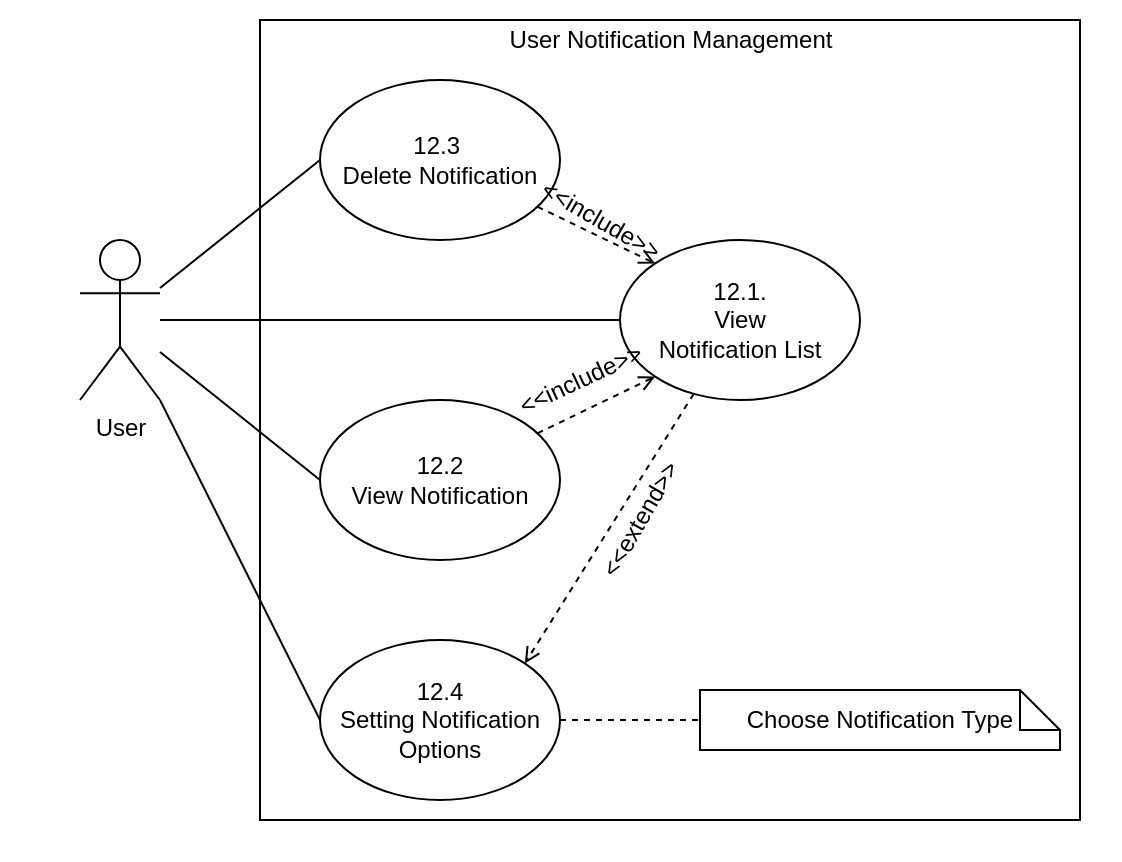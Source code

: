 <mxfile version="13.10.0" type="device"><diagram id="fJG5lusB_HP-79gLRCnZ" name="Page-1"><mxGraphModel dx="1038" dy="580" grid="1" gridSize="10" guides="1" tooltips="1" connect="1" arrows="1" fold="1" page="1" pageScale="1" pageWidth="827" pageHeight="1169" math="0" shadow="0"><root><mxCell id="0"/><mxCell id="1" parent="0"/><mxCell id="Gj9HeXqCuX9a_8Ltax8i-20" value="" style="rounded=0;whiteSpace=wrap;html=1;strokeColor=none;" vertex="1" parent="1"><mxGeometry x="120" y="80" width="560" height="430" as="geometry"/></mxCell><mxCell id="Gj9HeXqCuX9a_8Ltax8i-21" value="" style="rounded=0;whiteSpace=wrap;html=1;" vertex="1" parent="1"><mxGeometry x="250" y="90" width="410" height="400" as="geometry"/></mxCell><mxCell id="Gj9HeXqCuX9a_8Ltax8i-6" style="rounded=0;orthogonalLoop=1;jettySize=auto;html=1;entryX=0;entryY=0.5;entryDx=0;entryDy=0;endArrow=none;endFill=0;" edge="1" parent="1" source="Gj9HeXqCuX9a_8Ltax8i-1" target="Gj9HeXqCuX9a_8Ltax8i-4"><mxGeometry relative="1" as="geometry"/></mxCell><mxCell id="Gj9HeXqCuX9a_8Ltax8i-7" style="edgeStyle=none;rounded=0;orthogonalLoop=1;jettySize=auto;html=1;entryX=0;entryY=0.5;entryDx=0;entryDy=0;endArrow=none;endFill=0;" edge="1" parent="1" source="Gj9HeXqCuX9a_8Ltax8i-1" target="Gj9HeXqCuX9a_8Ltax8i-2"><mxGeometry relative="1" as="geometry"/></mxCell><mxCell id="Gj9HeXqCuX9a_8Ltax8i-8" style="edgeStyle=none;rounded=0;orthogonalLoop=1;jettySize=auto;html=1;entryX=0;entryY=0.5;entryDx=0;entryDy=0;endArrow=none;endFill=0;" edge="1" parent="1" source="Gj9HeXqCuX9a_8Ltax8i-1" target="Gj9HeXqCuX9a_8Ltax8i-3"><mxGeometry relative="1" as="geometry"/></mxCell><mxCell id="Gj9HeXqCuX9a_8Ltax8i-9" style="edgeStyle=none;rounded=0;orthogonalLoop=1;jettySize=auto;html=1;entryX=0;entryY=0.5;entryDx=0;entryDy=0;endArrow=none;endFill=0;" edge="1" parent="1" source="Gj9HeXqCuX9a_8Ltax8i-1" target="Gj9HeXqCuX9a_8Ltax8i-5"><mxGeometry relative="1" as="geometry"/></mxCell><mxCell id="Gj9HeXqCuX9a_8Ltax8i-1" value="User" style="shape=umlActor;verticalLabelPosition=bottom;verticalAlign=top;html=1;outlineConnect=0;" vertex="1" parent="1"><mxGeometry x="160" y="200" width="40" height="80" as="geometry"/></mxCell><mxCell id="Gj9HeXqCuX9a_8Ltax8i-14" style="edgeStyle=none;rounded=0;orthogonalLoop=1;jettySize=auto;html=1;entryX=1;entryY=0;entryDx=0;entryDy=0;dashed=1;endArrow=open;endFill=0;" edge="1" parent="1" source="Gj9HeXqCuX9a_8Ltax8i-2" target="Gj9HeXqCuX9a_8Ltax8i-5"><mxGeometry relative="1" as="geometry"/></mxCell><mxCell id="Gj9HeXqCuX9a_8Ltax8i-2" value="12.1.&lt;br&gt;View&lt;br&gt;Notification List" style="ellipse;whiteSpace=wrap;html=1;" vertex="1" parent="1"><mxGeometry x="430" y="200" width="120" height="80" as="geometry"/></mxCell><mxCell id="Gj9HeXqCuX9a_8Ltax8i-13" style="edgeStyle=none;rounded=0;orthogonalLoop=1;jettySize=auto;html=1;entryX=0;entryY=1;entryDx=0;entryDy=0;dashed=1;endArrow=open;endFill=0;" edge="1" parent="1" source="Gj9HeXqCuX9a_8Ltax8i-3" target="Gj9HeXqCuX9a_8Ltax8i-2"><mxGeometry relative="1" as="geometry"/></mxCell><mxCell id="Gj9HeXqCuX9a_8Ltax8i-3" value="12.2&lt;br&gt;View Notification" style="ellipse;whiteSpace=wrap;html=1;" vertex="1" parent="1"><mxGeometry x="280" y="280" width="120" height="80" as="geometry"/></mxCell><mxCell id="Gj9HeXqCuX9a_8Ltax8i-10" style="edgeStyle=none;rounded=0;orthogonalLoop=1;jettySize=auto;html=1;entryX=0;entryY=0;entryDx=0;entryDy=0;endArrow=open;endFill=0;dashed=1;" edge="1" parent="1" source="Gj9HeXqCuX9a_8Ltax8i-4" target="Gj9HeXqCuX9a_8Ltax8i-2"><mxGeometry relative="1" as="geometry"/></mxCell><mxCell id="Gj9HeXqCuX9a_8Ltax8i-4" value="12.3&amp;nbsp;&lt;br&gt;Delete Notification" style="ellipse;whiteSpace=wrap;html=1;" vertex="1" parent="1"><mxGeometry x="280" y="120" width="120" height="80" as="geometry"/></mxCell><mxCell id="Gj9HeXqCuX9a_8Ltax8i-16" style="edgeStyle=none;rounded=0;orthogonalLoop=1;jettySize=auto;html=1;entryX=0;entryY=0.5;entryDx=0;entryDy=0;entryPerimeter=0;dashed=1;endArrow=none;endFill=0;" edge="1" parent="1" source="Gj9HeXqCuX9a_8Ltax8i-5" target="Gj9HeXqCuX9a_8Ltax8i-15"><mxGeometry relative="1" as="geometry"/></mxCell><mxCell id="Gj9HeXqCuX9a_8Ltax8i-5" value="12.4&lt;br&gt;Setting Notification&lt;br&gt;Options" style="ellipse;whiteSpace=wrap;html=1;" vertex="1" parent="1"><mxGeometry x="280" y="400" width="120" height="80" as="geometry"/></mxCell><mxCell id="Gj9HeXqCuX9a_8Ltax8i-15" value="Choose Notification Type" style="shape=note;size=20;whiteSpace=wrap;html=1;" vertex="1" parent="1"><mxGeometry x="470" y="425" width="180" height="30" as="geometry"/></mxCell><mxCell id="Gj9HeXqCuX9a_8Ltax8i-17" value="&amp;lt;&amp;lt;include&amp;gt;&amp;gt;" style="text;html=1;align=center;verticalAlign=middle;resizable=0;points=[];autosize=1;rotation=30;" vertex="1" parent="1"><mxGeometry x="380" y="180" width="80" height="20" as="geometry"/></mxCell><mxCell id="Gj9HeXqCuX9a_8Ltax8i-18" value="&amp;lt;&amp;lt;include&amp;gt;&amp;gt;" style="text;html=1;align=center;verticalAlign=middle;resizable=0;points=[];autosize=1;rotation=-25;" vertex="1" parent="1"><mxGeometry x="370" y="260" width="80" height="20" as="geometry"/></mxCell><mxCell id="Gj9HeXqCuX9a_8Ltax8i-19" value="&amp;lt;&amp;lt;extend&amp;gt;&amp;gt;" style="text;html=1;align=center;verticalAlign=middle;resizable=0;points=[];autosize=1;rotation=-60;" vertex="1" parent="1"><mxGeometry x="400" y="330" width="80" height="20" as="geometry"/></mxCell><mxCell id="Gj9HeXqCuX9a_8Ltax8i-22" value="User Notification Management" style="text;html=1;align=center;verticalAlign=middle;resizable=0;points=[];autosize=1;" vertex="1" parent="1"><mxGeometry x="365" y="90" width="180" height="20" as="geometry"/></mxCell></root></mxGraphModel></diagram></mxfile>